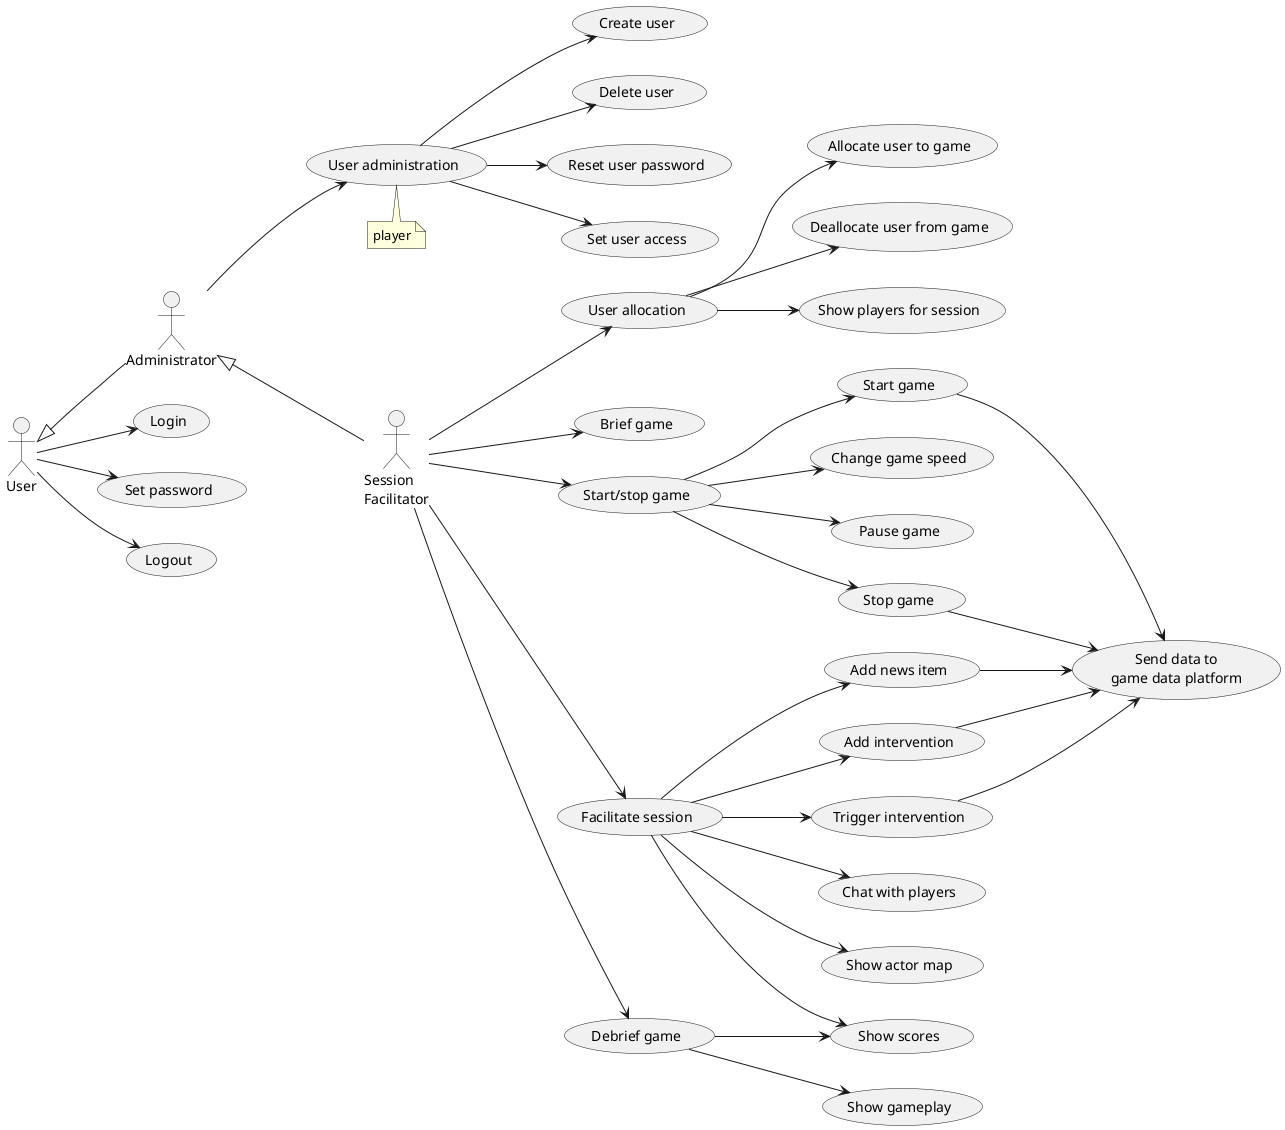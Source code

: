 @startuml
left to right direction
 
"Session\nFacilitator" as SF
User <|-- Administrator
Administrator <|-- SF

User --> (Login)
User --> (Set password)
User --> (Logout)

Administrator --> (User administration)
note bottom
  player
end note

(User administration) --> (Create user)
(User administration) --> (Delete user)
(User administration) --> (Reset user password)
(User administration) --> (Set user access)

SF --> (User allocation)
(User allocation) --> (Allocate user to game)
(User allocation) --> (Deallocate user from game)
(User allocation) --> (Show players for session)

SF --> (Brief game)

SF --> (Start/stop game)
(Start/stop game) --> (Start game)
(Start/stop game) --> (Change game speed)
(Start/stop game) --> (Pause game)
(Start/stop game) --> (Stop game)

SF --> (Facilitate session)
(Facilitate session) --> (Add news item)
(Facilitate session) --> (Add intervention)
(Facilitate session) --> (Trigger intervention)
(Facilitate session) --> (Chat with players)
(Facilitate session) --> (Show actor map)
(Facilitate session) --> (Show scores)

(Start game) --> (Send data to\ngame data platform)
(Add news item) --> (Send data to\ngame data platform)
(Add intervention) --> (Send data to\ngame data platform)
(Trigger intervention) --> (Send data to\ngame data platform)
(Stop game) --> (Send data to\ngame data platform)

SF --> (Debrief game)
(Debrief game) --> (Show scores)
(Debrief game) --> (Show gameplay)

@enduml
